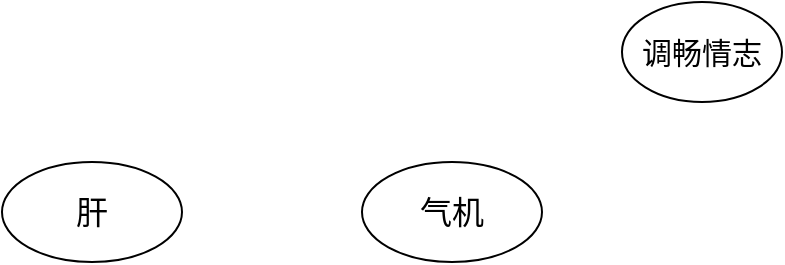 <mxfile version="22.1.16" type="github">
  <diagram name="第 1 页" id="SPCY4sjMRmm0NcjuiNyU">
    <mxGraphModel dx="1050" dy="557" grid="1" gridSize="10" guides="1" tooltips="1" connect="1" arrows="1" fold="1" page="1" pageScale="1" pageWidth="827" pageHeight="1169" math="0" shadow="0">
      <root>
        <mxCell id="0" />
        <mxCell id="1" parent="0" />
        <mxCell id="0-277O36P96OIKh_NpkG-1" value="调畅情志" style="ellipse;whiteSpace=wrap;html=1;fontSize=15;" vertex="1" parent="1">
          <mxGeometry x="450" y="150" width="80" height="50" as="geometry" />
        </mxCell>
        <mxCell id="0-277O36P96OIKh_NpkG-2" value="气机" style="ellipse;whiteSpace=wrap;html=1;fontSize=16;" vertex="1" parent="1">
          <mxGeometry x="320" y="230" width="90" height="50" as="geometry" />
        </mxCell>
        <mxCell id="0-277O36P96OIKh_NpkG-4" value="肝" style="ellipse;whiteSpace=wrap;html=1;fontSize=16;" vertex="1" parent="1">
          <mxGeometry x="140" y="230" width="90" height="50" as="geometry" />
        </mxCell>
      </root>
    </mxGraphModel>
  </diagram>
</mxfile>

